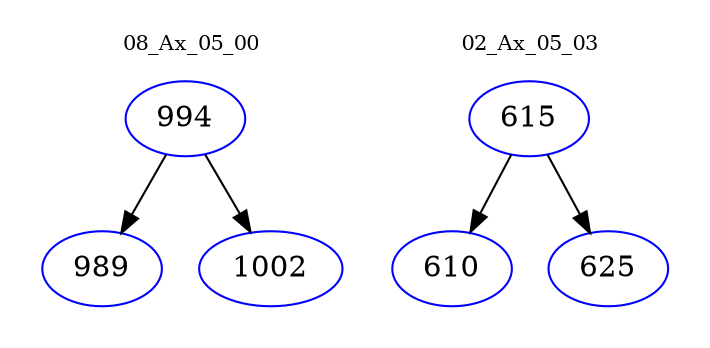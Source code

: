 digraph{
subgraph cluster_0 {
color = white
label = "08_Ax_05_00";
fontsize=10;
T0_994 [label="994", color="blue"]
T0_994 -> T0_989 [color="black"]
T0_989 [label="989", color="blue"]
T0_994 -> T0_1002 [color="black"]
T0_1002 [label="1002", color="blue"]
}
subgraph cluster_1 {
color = white
label = "02_Ax_05_03";
fontsize=10;
T1_615 [label="615", color="blue"]
T1_615 -> T1_610 [color="black"]
T1_610 [label="610", color="blue"]
T1_615 -> T1_625 [color="black"]
T1_625 [label="625", color="blue"]
}
}
